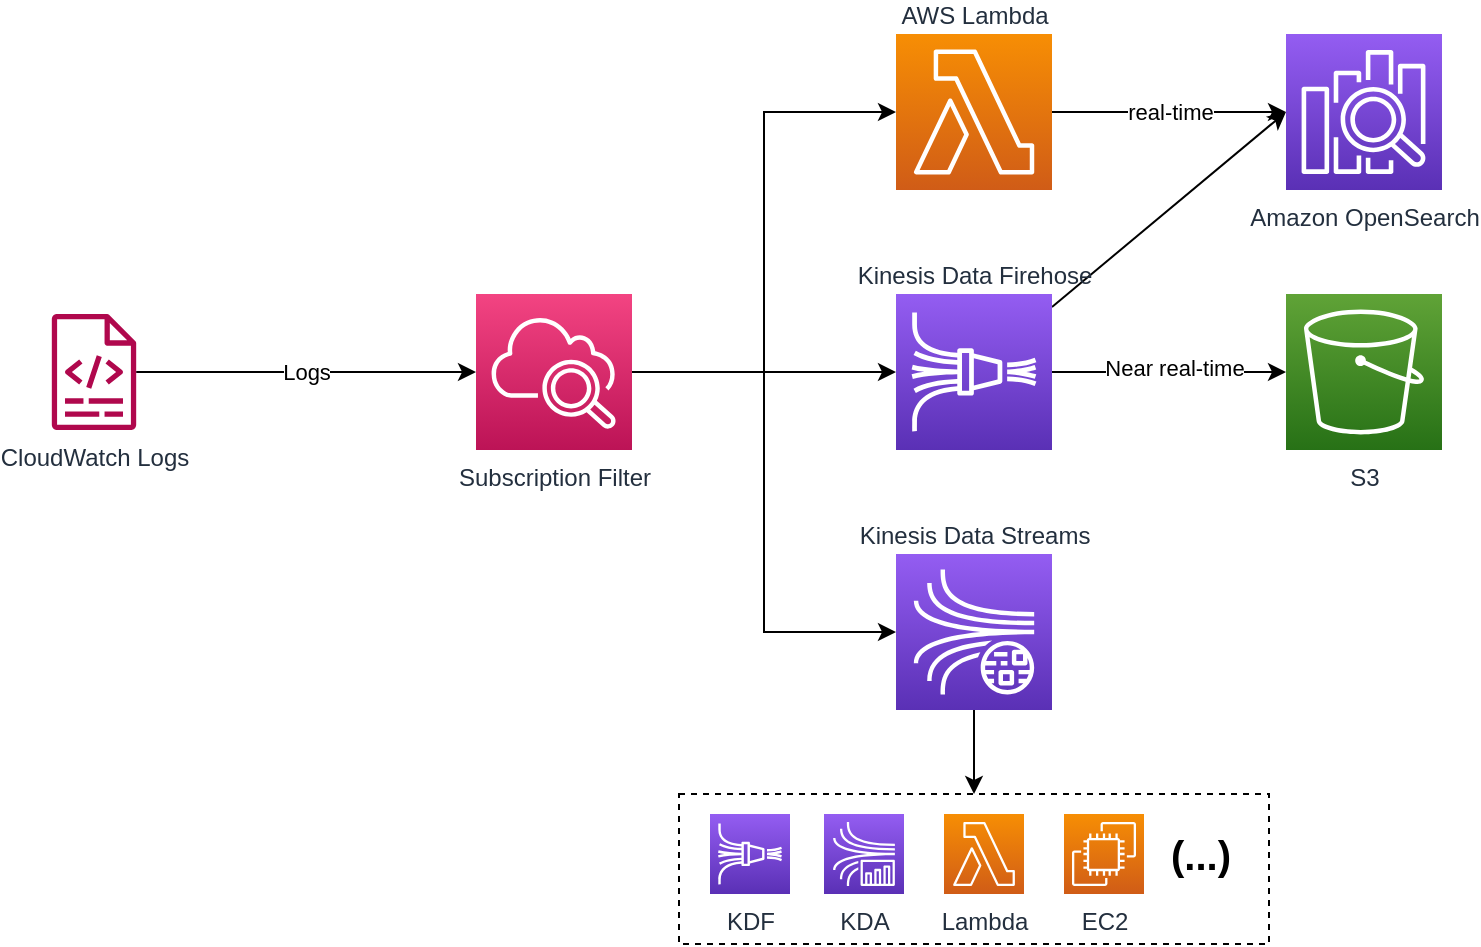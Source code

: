 <mxfile version="21.5.1" type="device">
  <diagram name="Page-1" id="qcsQ7dmBim9LaJYJrWlc">
    <mxGraphModel dx="1605" dy="831" grid="1" gridSize="10" guides="1" tooltips="1" connect="1" arrows="1" fold="1" page="1" pageScale="1" pageWidth="827" pageHeight="1169" math="0" shadow="0">
      <root>
        <mxCell id="0" />
        <mxCell id="1" parent="0" />
        <mxCell id="qUsaCh7KRmECMPVAaG_z-4" value="Logs" style="edgeStyle=orthogonalEdgeStyle;rounded=0;orthogonalLoop=1;jettySize=auto;html=1;entryX=0;entryY=0.5;entryDx=0;entryDy=0;entryPerimeter=0;" parent="1" source="qUsaCh7KRmECMPVAaG_z-1" target="qUsaCh7KRmECMPVAaG_z-3" edge="1">
          <mxGeometry relative="1" as="geometry" />
        </mxCell>
        <mxCell id="qUsaCh7KRmECMPVAaG_z-1" value="CloudWatch Logs" style="sketch=0;outlineConnect=0;fontColor=#232F3E;gradientColor=none;fillColor=#B0084D;strokeColor=none;dashed=0;verticalLabelPosition=bottom;verticalAlign=top;align=center;html=1;fontSize=12;fontStyle=0;aspect=fixed;pointerEvents=1;shape=mxgraph.aws4.logs;labelPosition=center;" parent="1" vertex="1">
          <mxGeometry x="-260" y="460" width="78" height="58" as="geometry" />
        </mxCell>
        <mxCell id="qUsaCh7KRmECMPVAaG_z-14" value="real-time" style="edgeStyle=orthogonalEdgeStyle;rounded=0;orthogonalLoop=1;jettySize=auto;html=1;" parent="1" source="qUsaCh7KRmECMPVAaG_z-2" target="qUsaCh7KRmECMPVAaG_z-8" edge="1">
          <mxGeometry relative="1" as="geometry" />
        </mxCell>
        <mxCell id="qUsaCh7KRmECMPVAaG_z-2" value="AWS Lambda" style="sketch=0;points=[[0,0,0],[0.25,0,0],[0.5,0,0],[0.75,0,0],[1,0,0],[0,1,0],[0.25,1,0],[0.5,1,0],[0.75,1,0],[1,1,0],[0,0.25,0],[0,0.5,0],[0,0.75,0],[1,0.25,0],[1,0.5,0],[1,0.75,0]];outlineConnect=0;fontColor=#232F3E;gradientColor=#F78E04;gradientDirection=north;fillColor=#D05C17;strokeColor=#ffffff;dashed=0;verticalLabelPosition=top;verticalAlign=bottom;align=center;html=1;fontSize=12;fontStyle=0;aspect=fixed;shape=mxgraph.aws4.resourceIcon;resIcon=mxgraph.aws4.lambda;labelPosition=center;" parent="1" vertex="1">
          <mxGeometry x="180" y="320" width="78" height="78" as="geometry" />
        </mxCell>
        <mxCell id="qUsaCh7KRmECMPVAaG_z-17" style="edgeStyle=orthogonalEdgeStyle;rounded=0;orthogonalLoop=1;jettySize=auto;html=1;entryX=0;entryY=0.5;entryDx=0;entryDy=0;entryPerimeter=0;" parent="1" source="qUsaCh7KRmECMPVAaG_z-3" target="qUsaCh7KRmECMPVAaG_z-2" edge="1">
          <mxGeometry relative="1" as="geometry" />
        </mxCell>
        <mxCell id="qUsaCh7KRmECMPVAaG_z-18" style="edgeStyle=orthogonalEdgeStyle;rounded=0;orthogonalLoop=1;jettySize=auto;html=1;entryX=0;entryY=0.5;entryDx=0;entryDy=0;entryPerimeter=0;" parent="1" source="qUsaCh7KRmECMPVAaG_z-3" target="qUsaCh7KRmECMPVAaG_z-5" edge="1">
          <mxGeometry relative="1" as="geometry" />
        </mxCell>
        <mxCell id="qUsaCh7KRmECMPVAaG_z-19" style="edgeStyle=orthogonalEdgeStyle;rounded=0;orthogonalLoop=1;jettySize=auto;html=1;entryX=0;entryY=0.5;entryDx=0;entryDy=0;entryPerimeter=0;" parent="1" source="qUsaCh7KRmECMPVAaG_z-3" target="qUsaCh7KRmECMPVAaG_z-7" edge="1">
          <mxGeometry relative="1" as="geometry" />
        </mxCell>
        <mxCell id="qUsaCh7KRmECMPVAaG_z-3" value="Subscription Filter" style="sketch=0;points=[[0,0,0],[0.25,0,0],[0.5,0,0],[0.75,0,0],[1,0,0],[0,1,0],[0.25,1,0],[0.5,1,0],[0.75,1,0],[1,1,0],[0,0.25,0],[0,0.5,0],[0,0.75,0],[1,0.25,0],[1,0.5,0],[1,0.75,0]];points=[[0,0,0],[0.25,0,0],[0.5,0,0],[0.75,0,0],[1,0,0],[0,1,0],[0.25,1,0],[0.5,1,0],[0.75,1,0],[1,1,0],[0,0.25,0],[0,0.5,0],[0,0.75,0],[1,0.25,0],[1,0.5,0],[1,0.75,0]];outlineConnect=0;fontColor=#232F3E;gradientColor=#F34482;gradientDirection=north;fillColor=#BC1356;strokeColor=#ffffff;dashed=0;verticalLabelPosition=bottom;verticalAlign=top;align=center;html=1;fontSize=12;fontStyle=0;aspect=fixed;shape=mxgraph.aws4.resourceIcon;resIcon=mxgraph.aws4.cloudwatch_2;" parent="1" vertex="1">
          <mxGeometry x="-30" y="450" width="78" height="78" as="geometry" />
        </mxCell>
        <mxCell id="qUsaCh7KRmECMPVAaG_z-15" style="edgeStyle=orthogonalEdgeStyle;rounded=0;orthogonalLoop=1;jettySize=auto;html=1;" parent="1" source="qUsaCh7KRmECMPVAaG_z-5" target="qUsaCh7KRmECMPVAaG_z-9" edge="1">
          <mxGeometry relative="1" as="geometry" />
        </mxCell>
        <mxCell id="qUsaCh7KRmECMPVAaG_z-26" value="Near real-time" style="edgeLabel;html=1;align=center;verticalAlign=middle;resizable=0;points=[];" parent="qUsaCh7KRmECMPVAaG_z-15" vertex="1" connectable="0">
          <mxGeometry x="0.043" y="2" relative="1" as="geometry">
            <mxPoint as="offset" />
          </mxGeometry>
        </mxCell>
        <mxCell id="qUsaCh7KRmECMPVAaG_z-16" style="rounded=0;orthogonalLoop=1;jettySize=auto;html=1;entryX=0;entryY=0.5;entryDx=0;entryDy=0;entryPerimeter=0;" parent="1" source="qUsaCh7KRmECMPVAaG_z-5" target="qUsaCh7KRmECMPVAaG_z-8" edge="1">
          <mxGeometry relative="1" as="geometry" />
        </mxCell>
        <mxCell id="qUsaCh7KRmECMPVAaG_z-5" value="Kinesis Data Firehose" style="sketch=0;points=[[0,0,0],[0.25,0,0],[0.5,0,0],[0.75,0,0],[1,0,0],[0,1,0],[0.25,1,0],[0.5,1,0],[0.75,1,0],[1,1,0],[0,0.25,0],[0,0.5,0],[0,0.75,0],[1,0.25,0],[1,0.5,0],[1,0.75,0]];outlineConnect=0;fontColor=#232F3E;gradientColor=#945DF2;gradientDirection=north;fillColor=#5A30B5;strokeColor=#ffffff;dashed=0;verticalLabelPosition=top;verticalAlign=bottom;align=center;html=1;fontSize=12;fontStyle=0;aspect=fixed;shape=mxgraph.aws4.resourceIcon;resIcon=mxgraph.aws4.kinesis_data_firehose;labelPosition=center;" parent="1" vertex="1">
          <mxGeometry x="180" y="450" width="78" height="78" as="geometry" />
        </mxCell>
        <mxCell id="O6gFrINZDVVVioUq4Nq0-2" style="edgeStyle=orthogonalEdgeStyle;rounded=0;orthogonalLoop=1;jettySize=auto;html=1;" edge="1" parent="1" source="qUsaCh7KRmECMPVAaG_z-7" target="O6gFrINZDVVVioUq4Nq0-1">
          <mxGeometry relative="1" as="geometry" />
        </mxCell>
        <mxCell id="qUsaCh7KRmECMPVAaG_z-7" value="Kinesis Data Streams" style="sketch=0;points=[[0,0,0],[0.25,0,0],[0.5,0,0],[0.75,0,0],[1,0,0],[0,1,0],[0.25,1,0],[0.5,1,0],[0.75,1,0],[1,1,0],[0,0.25,0],[0,0.5,0],[0,0.75,0],[1,0.25,0],[1,0.5,0],[1,0.75,0]];outlineConnect=0;fontColor=#232F3E;gradientColor=#945DF2;gradientDirection=north;fillColor=#5A30B5;strokeColor=#ffffff;dashed=0;verticalLabelPosition=top;verticalAlign=bottom;align=center;html=1;fontSize=12;fontStyle=0;aspect=fixed;shape=mxgraph.aws4.resourceIcon;resIcon=mxgraph.aws4.kinesis_data_streams;labelPosition=center;" parent="1" vertex="1">
          <mxGeometry x="180" y="580" width="78" height="78" as="geometry" />
        </mxCell>
        <mxCell id="qUsaCh7KRmECMPVAaG_z-8" value="Amazon OpenSearch" style="sketch=0;points=[[0,0,0],[0.25,0,0],[0.5,0,0],[0.75,0,0],[1,0,0],[0,1,0],[0.25,1,0],[0.5,1,0],[0.75,1,0],[1,1,0],[0,0.25,0],[0,0.5,0],[0,0.75,0],[1,0.25,0],[1,0.5,0],[1,0.75,0]];outlineConnect=0;fontColor=#232F3E;gradientColor=#945DF2;gradientDirection=north;fillColor=#5A30B5;strokeColor=#ffffff;dashed=0;verticalLabelPosition=bottom;verticalAlign=top;align=center;html=1;fontSize=12;fontStyle=0;aspect=fixed;shape=mxgraph.aws4.resourceIcon;resIcon=mxgraph.aws4.elasticsearch_service;" parent="1" vertex="1">
          <mxGeometry x="375" y="320" width="78" height="78" as="geometry" />
        </mxCell>
        <mxCell id="qUsaCh7KRmECMPVAaG_z-9" value="S3" style="sketch=0;points=[[0,0,0],[0.25,0,0],[0.5,0,0],[0.75,0,0],[1,0,0],[0,1,0],[0.25,1,0],[0.5,1,0],[0.75,1,0],[1,1,0],[0,0.25,0],[0,0.5,0],[0,0.75,0],[1,0.25,0],[1,0.5,0],[1,0.75,0]];outlineConnect=0;fontColor=#232F3E;gradientColor=#60A337;gradientDirection=north;fillColor=#277116;strokeColor=#ffffff;dashed=0;verticalLabelPosition=bottom;verticalAlign=top;align=center;html=1;fontSize=12;fontStyle=0;aspect=fixed;shape=mxgraph.aws4.resourceIcon;resIcon=mxgraph.aws4.s3;" parent="1" vertex="1">
          <mxGeometry x="375" y="450" width="78" height="78" as="geometry" />
        </mxCell>
        <mxCell id="qUsaCh7KRmECMPVAaG_z-10" value="KDF" style="sketch=0;points=[[0,0,0],[0.25,0,0],[0.5,0,0],[0.75,0,0],[1,0,0],[0,1,0],[0.25,1,0],[0.5,1,0],[0.75,1,0],[1,1,0],[0,0.25,0],[0,0.5,0],[0,0.75,0],[1,0.25,0],[1,0.5,0],[1,0.75,0]];outlineConnect=0;fontColor=#232F3E;gradientColor=#945DF2;gradientDirection=north;fillColor=#5A30B5;strokeColor=#ffffff;dashed=0;verticalLabelPosition=bottom;verticalAlign=top;align=center;html=1;fontSize=12;fontStyle=0;aspect=fixed;shape=mxgraph.aws4.resourceIcon;resIcon=mxgraph.aws4.kinesis_data_firehose;" parent="1" vertex="1">
          <mxGeometry x="87" y="710" width="40" height="40" as="geometry" />
        </mxCell>
        <mxCell id="qUsaCh7KRmECMPVAaG_z-11" value="KDA" style="sketch=0;points=[[0,0,0],[0.25,0,0],[0.5,0,0],[0.75,0,0],[1,0,0],[0,1,0],[0.25,1,0],[0.5,1,0],[0.75,1,0],[1,1,0],[0,0.25,0],[0,0.5,0],[0,0.75,0],[1,0.25,0],[1,0.5,0],[1,0.75,0]];outlineConnect=0;fontColor=#232F3E;gradientColor=#945DF2;gradientDirection=north;fillColor=#5A30B5;strokeColor=#ffffff;dashed=0;verticalLabelPosition=bottom;verticalAlign=top;align=center;html=1;fontSize=12;fontStyle=0;aspect=fixed;shape=mxgraph.aws4.resourceIcon;resIcon=mxgraph.aws4.kinesis_data_analytics;" parent="1" vertex="1">
          <mxGeometry x="144" y="710" width="40" height="40" as="geometry" />
        </mxCell>
        <mxCell id="qUsaCh7KRmECMPVAaG_z-12" value="EC2" style="sketch=0;points=[[0,0,0],[0.25,0,0],[0.5,0,0],[0.75,0,0],[1,0,0],[0,1,0],[0.25,1,0],[0.5,1,0],[0.75,1,0],[1,1,0],[0,0.25,0],[0,0.5,0],[0,0.75,0],[1,0.25,0],[1,0.5,0],[1,0.75,0]];outlineConnect=0;fontColor=#232F3E;gradientColor=#F78E04;gradientDirection=north;fillColor=#D05C17;strokeColor=#ffffff;dashed=0;verticalLabelPosition=bottom;verticalAlign=top;align=center;html=1;fontSize=12;fontStyle=0;aspect=fixed;shape=mxgraph.aws4.resourceIcon;resIcon=mxgraph.aws4.ec2;" parent="1" vertex="1">
          <mxGeometry x="264" y="710" width="40" height="40" as="geometry" />
        </mxCell>
        <mxCell id="qUsaCh7KRmECMPVAaG_z-13" value="Lambda" style="sketch=0;points=[[0,0,0],[0.25,0,0],[0.5,0,0],[0.75,0,0],[1,0,0],[0,1,0],[0.25,1,0],[0.5,1,0],[0.75,1,0],[1,1,0],[0,0.25,0],[0,0.5,0],[0,0.75,0],[1,0.25,0],[1,0.5,0],[1,0.75,0]];outlineConnect=0;fontColor=#232F3E;gradientColor=#F78E04;gradientDirection=north;fillColor=#D05C17;strokeColor=#ffffff;dashed=0;verticalLabelPosition=bottom;verticalAlign=top;align=center;html=1;fontSize=12;fontStyle=0;aspect=fixed;shape=mxgraph.aws4.resourceIcon;resIcon=mxgraph.aws4.lambda;" parent="1" vertex="1">
          <mxGeometry x="204" y="710" width="40" height="40" as="geometry" />
        </mxCell>
        <mxCell id="qUsaCh7KRmECMPVAaG_z-24" value="&lt;b&gt;&lt;font style=&quot;font-size: 20px;&quot;&gt;(...)&lt;/font&gt;&lt;/b&gt;" style="text;html=1;align=center;verticalAlign=middle;resizable=0;points=[];autosize=1;strokeColor=none;fillColor=none;" parent="1" vertex="1">
          <mxGeometry x="306.5" y="710" width="50" height="40" as="geometry" />
        </mxCell>
        <mxCell id="O6gFrINZDVVVioUq4Nq0-1" value="" style="rounded=0;whiteSpace=wrap;html=1;fillColor=none;dashed=1;" vertex="1" parent="1">
          <mxGeometry x="71.5" y="700" width="295" height="75" as="geometry" />
        </mxCell>
      </root>
    </mxGraphModel>
  </diagram>
</mxfile>
